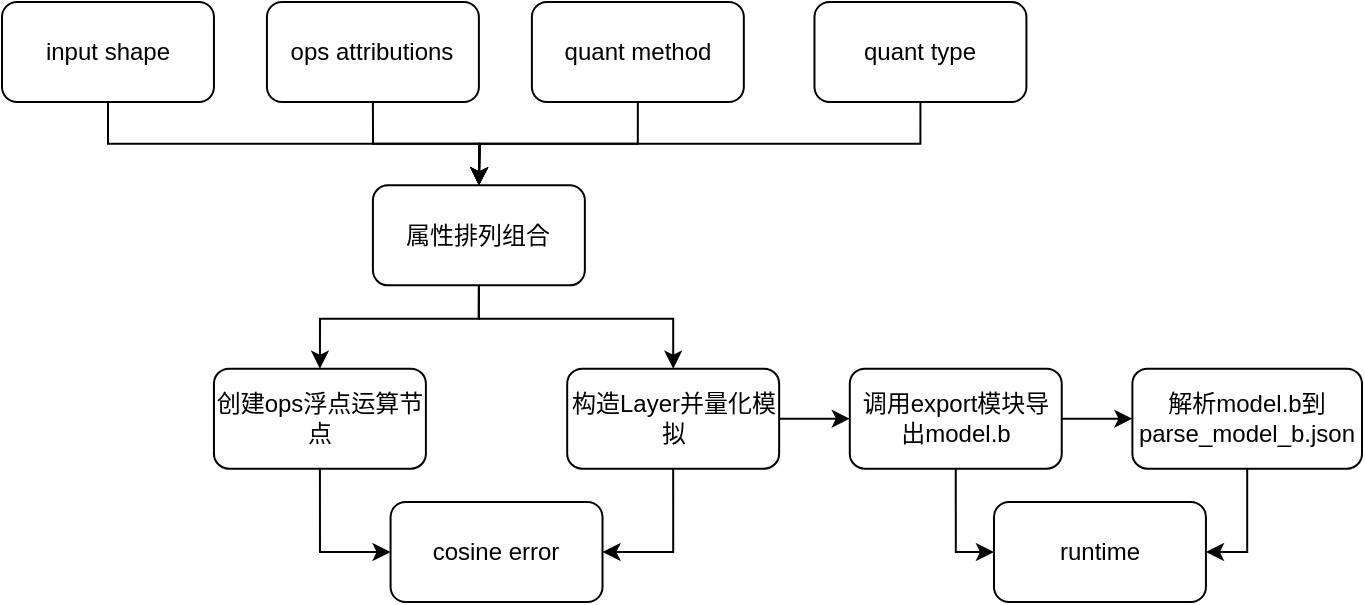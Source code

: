 <mxfile version="22.1.5" type="github">
  <diagram name="第 1 页" id="f0ORSAZz558eQ-zwum0_">
    <mxGraphModel dx="989" dy="528" grid="1" gridSize="10" guides="1" tooltips="1" connect="1" arrows="1" fold="1" page="1" pageScale="1" pageWidth="827" pageHeight="1169" math="0" shadow="0">
      <root>
        <mxCell id="0" />
        <mxCell id="1" parent="0" />
        <mxCell id="RT49eqQxf75MPMlej5U7-33" value="" style="group" vertex="1" connectable="0" parent="1">
          <mxGeometry x="74" y="300" width="680.0" height="300" as="geometry" />
        </mxCell>
        <mxCell id="RT49eqQxf75MPMlej5U7-1" value="属性排列组合" style="rounded=1;whiteSpace=wrap;html=1;container=0;" vertex="1" parent="RT49eqQxf75MPMlej5U7-33">
          <mxGeometry x="185.455" y="91.667" width="105.974" height="50.0" as="geometry" />
        </mxCell>
        <mxCell id="RT49eqQxf75MPMlej5U7-2" value="创建ops浮点运算节点" style="rounded=1;whiteSpace=wrap;html=1;container=0;" vertex="1" parent="RT49eqQxf75MPMlej5U7-33">
          <mxGeometry x="105.974" y="183.333" width="105.974" height="50.0" as="geometry" />
        </mxCell>
        <mxCell id="RT49eqQxf75MPMlej5U7-8" style="edgeStyle=orthogonalEdgeStyle;rounded=0;orthogonalLoop=1;jettySize=auto;html=1;exitX=0.5;exitY=1;exitDx=0;exitDy=0;entryX=0.5;entryY=0;entryDx=0;entryDy=0;" edge="1" parent="RT49eqQxf75MPMlej5U7-33" source="RT49eqQxf75MPMlej5U7-1" target="RT49eqQxf75MPMlej5U7-2">
          <mxGeometry relative="1" as="geometry">
            <Array as="points">
              <mxPoint x="238.442" y="158.333" />
              <mxPoint x="158.961" y="158.333" />
            </Array>
          </mxGeometry>
        </mxCell>
        <mxCell id="RT49eqQxf75MPMlej5U7-3" value="构造Layer并量化模拟" style="rounded=1;whiteSpace=wrap;html=1;container=0;" vertex="1" parent="RT49eqQxf75MPMlej5U7-33">
          <mxGeometry x="282.597" y="183.333" width="105.974" height="50.0" as="geometry" />
        </mxCell>
        <mxCell id="RT49eqQxf75MPMlej5U7-18" style="edgeStyle=orthogonalEdgeStyle;rounded=0;orthogonalLoop=1;jettySize=auto;html=1;exitX=0.5;exitY=1;exitDx=0;exitDy=0;" edge="1" parent="RT49eqQxf75MPMlej5U7-33" source="RT49eqQxf75MPMlej5U7-1" target="RT49eqQxf75MPMlej5U7-3">
          <mxGeometry relative="1" as="geometry">
            <Array as="points">
              <mxPoint x="238.442" y="158.333" />
              <mxPoint x="335.584" y="158.333" />
            </Array>
          </mxGeometry>
        </mxCell>
        <mxCell id="RT49eqQxf75MPMlej5U7-4" value="cosine error" style="rounded=1;whiteSpace=wrap;html=1;container=0;" vertex="1" parent="RT49eqQxf75MPMlej5U7-33">
          <mxGeometry x="194.286" y="250" width="105.974" height="50.0" as="geometry" />
        </mxCell>
        <mxCell id="RT49eqQxf75MPMlej5U7-17" style="edgeStyle=orthogonalEdgeStyle;rounded=0;orthogonalLoop=1;jettySize=auto;html=1;exitX=0.5;exitY=1;exitDx=0;exitDy=0;entryX=0;entryY=0.5;entryDx=0;entryDy=0;" edge="1" parent="RT49eqQxf75MPMlej5U7-33" source="RT49eqQxf75MPMlej5U7-2" target="RT49eqQxf75MPMlej5U7-4">
          <mxGeometry relative="1" as="geometry" />
        </mxCell>
        <mxCell id="RT49eqQxf75MPMlej5U7-16" style="edgeStyle=orthogonalEdgeStyle;rounded=0;orthogonalLoop=1;jettySize=auto;html=1;exitX=0.5;exitY=1;exitDx=0;exitDy=0;entryX=1;entryY=0.5;entryDx=0;entryDy=0;" edge="1" parent="RT49eqQxf75MPMlej5U7-33" source="RT49eqQxf75MPMlej5U7-3" target="RT49eqQxf75MPMlej5U7-4">
          <mxGeometry relative="1" as="geometry" />
        </mxCell>
        <mxCell id="RT49eqQxf75MPMlej5U7-5" value="调用export模块导出model.b" style="rounded=1;whiteSpace=wrap;html=1;container=0;" vertex="1" parent="RT49eqQxf75MPMlej5U7-33">
          <mxGeometry x="423.896" y="183.333" width="105.974" height="50.0" as="geometry" />
        </mxCell>
        <mxCell id="RT49eqQxf75MPMlej5U7-19" style="edgeStyle=orthogonalEdgeStyle;rounded=0;orthogonalLoop=1;jettySize=auto;html=1;exitX=1;exitY=0.5;exitDx=0;exitDy=0;entryX=0;entryY=0.5;entryDx=0;entryDy=0;" edge="1" parent="RT49eqQxf75MPMlej5U7-33" source="RT49eqQxf75MPMlej5U7-3" target="RT49eqQxf75MPMlej5U7-5">
          <mxGeometry relative="1" as="geometry" />
        </mxCell>
        <mxCell id="RT49eqQxf75MPMlej5U7-6" value="解析model.b到parse_model_b.json" style="rounded=1;whiteSpace=wrap;html=1;container=0;" vertex="1" parent="RT49eqQxf75MPMlej5U7-33">
          <mxGeometry x="565.195" y="183.333" width="114.805" height="50.0" as="geometry" />
        </mxCell>
        <mxCell id="RT49eqQxf75MPMlej5U7-20" style="edgeStyle=orthogonalEdgeStyle;rounded=0;orthogonalLoop=1;jettySize=auto;html=1;exitX=1;exitY=0.5;exitDx=0;exitDy=0;entryX=0;entryY=0.5;entryDx=0;entryDy=0;" edge="1" parent="RT49eqQxf75MPMlej5U7-33" source="RT49eqQxf75MPMlej5U7-5" target="RT49eqQxf75MPMlej5U7-6">
          <mxGeometry relative="1" as="geometry" />
        </mxCell>
        <mxCell id="RT49eqQxf75MPMlej5U7-21" value="runtime" style="rounded=1;whiteSpace=wrap;html=1;container=0;" vertex="1" parent="RT49eqQxf75MPMlej5U7-33">
          <mxGeometry x="495.995" y="250" width="105.974" height="50.0" as="geometry" />
        </mxCell>
        <mxCell id="RT49eqQxf75MPMlej5U7-22" style="edgeStyle=orthogonalEdgeStyle;rounded=0;orthogonalLoop=1;jettySize=auto;html=1;exitX=0.5;exitY=1;exitDx=0;exitDy=0;entryX=0;entryY=0.5;entryDx=0;entryDy=0;" edge="1" parent="RT49eqQxf75MPMlej5U7-33" source="RT49eqQxf75MPMlej5U7-5" target="RT49eqQxf75MPMlej5U7-21">
          <mxGeometry relative="1" as="geometry">
            <Array as="points">
              <mxPoint x="477" y="275" />
            </Array>
          </mxGeometry>
        </mxCell>
        <mxCell id="RT49eqQxf75MPMlej5U7-23" style="edgeStyle=orthogonalEdgeStyle;rounded=0;orthogonalLoop=1;jettySize=auto;html=1;exitX=0.5;exitY=1;exitDx=0;exitDy=0;entryX=1;entryY=0.5;entryDx=0;entryDy=0;" edge="1" parent="RT49eqQxf75MPMlej5U7-33" source="RT49eqQxf75MPMlej5U7-6" target="RT49eqQxf75MPMlej5U7-21">
          <mxGeometry relative="1" as="geometry" />
        </mxCell>
        <mxCell id="RT49eqQxf75MPMlej5U7-28" style="edgeStyle=orthogonalEdgeStyle;rounded=0;orthogonalLoop=1;jettySize=auto;html=1;exitX=0.5;exitY=1;exitDx=0;exitDy=0;" edge="1" parent="RT49eqQxf75MPMlej5U7-33" source="RT49eqQxf75MPMlej5U7-24" target="RT49eqQxf75MPMlej5U7-1">
          <mxGeometry relative="1" as="geometry" />
        </mxCell>
        <mxCell id="RT49eqQxf75MPMlej5U7-24" value="input shape" style="rounded=1;whiteSpace=wrap;html=1;container=0;" vertex="1" parent="RT49eqQxf75MPMlej5U7-33">
          <mxGeometry width="105.974" height="50.0" as="geometry" />
        </mxCell>
        <mxCell id="RT49eqQxf75MPMlej5U7-29" style="edgeStyle=orthogonalEdgeStyle;rounded=0;orthogonalLoop=1;jettySize=auto;html=1;exitX=0.5;exitY=1;exitDx=0;exitDy=0;" edge="1" parent="RT49eqQxf75MPMlej5U7-33" source="RT49eqQxf75MPMlej5U7-25">
          <mxGeometry relative="1" as="geometry">
            <mxPoint x="238.442" y="91.667" as="targetPoint" />
          </mxGeometry>
        </mxCell>
        <mxCell id="RT49eqQxf75MPMlej5U7-25" value="ops attributions" style="rounded=1;whiteSpace=wrap;html=1;container=0;" vertex="1" parent="RT49eqQxf75MPMlej5U7-33">
          <mxGeometry x="132.468" width="105.974" height="50.0" as="geometry" />
        </mxCell>
        <mxCell id="RT49eqQxf75MPMlej5U7-30" style="edgeStyle=orthogonalEdgeStyle;rounded=0;orthogonalLoop=1;jettySize=auto;html=1;exitX=0.5;exitY=1;exitDx=0;exitDy=0;" edge="1" parent="RT49eqQxf75MPMlej5U7-33" source="RT49eqQxf75MPMlej5U7-26">
          <mxGeometry relative="1" as="geometry">
            <mxPoint x="238.442" y="91.667" as="targetPoint" />
          </mxGeometry>
        </mxCell>
        <mxCell id="RT49eqQxf75MPMlej5U7-26" value="quant method" style="rounded=1;whiteSpace=wrap;html=1;container=0;" vertex="1" parent="RT49eqQxf75MPMlej5U7-33">
          <mxGeometry x="264.935" width="105.974" height="50.0" as="geometry" />
        </mxCell>
        <mxCell id="RT49eqQxf75MPMlej5U7-31" style="edgeStyle=orthogonalEdgeStyle;rounded=0;orthogonalLoop=1;jettySize=auto;html=1;exitX=0.5;exitY=1;exitDx=0;exitDy=0;" edge="1" parent="RT49eqQxf75MPMlej5U7-33" source="RT49eqQxf75MPMlej5U7-27">
          <mxGeometry relative="1" as="geometry">
            <mxPoint x="238.442" y="91.667" as="targetPoint" />
          </mxGeometry>
        </mxCell>
        <mxCell id="RT49eqQxf75MPMlej5U7-27" value="quant type" style="rounded=1;whiteSpace=wrap;html=1;container=0;" vertex="1" parent="RT49eqQxf75MPMlej5U7-33">
          <mxGeometry x="406.234" width="105.974" height="50.0" as="geometry" />
        </mxCell>
      </root>
    </mxGraphModel>
  </diagram>
</mxfile>
